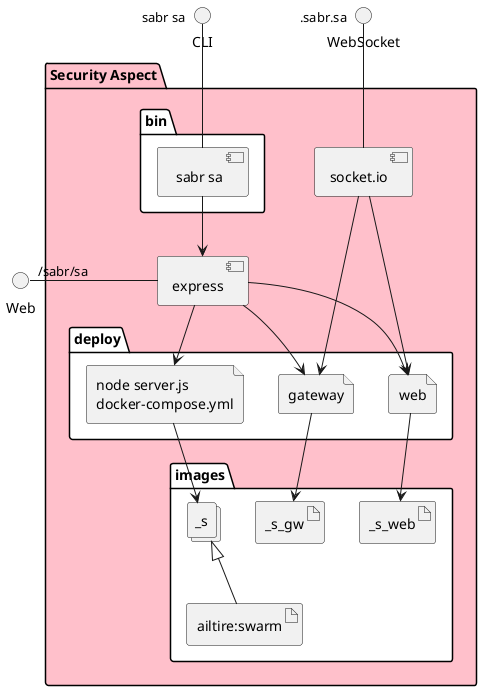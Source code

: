 @startuml
  interface CLI
  interface Web
  interface WebSocket
package "Security Aspect" #pink {
  component express as REST
  component socket.io as socket
  folder bin #ffffff {
    component " sabr sa" as binName
  }
  binName --> REST

  folder deploy #ffffff {
      file "node server.js\ndocker-compose.yml" as _s_container
      REST --> _s_container

  
    file "web" as web_container
    REST --> web_container
    socket ---> web_container
  
    file "gateway" as gateway_container
    REST --> gateway_container
    socket ---> gateway_container
  
  }
  folder images #ffffff {
    collections "_s" as _simage
    artifact "ailtire:swarm" as ailtireswarm
    _simage <|-- ailtireswarm
    _s_container --> _simage

  
      artifact _s_web
      web_container --> _s_web
    
      artifact _s_gw
      gateway_container --> _s_gw
    
  }
}
CLI " sabr sa" -- binName
Web "/sabr/sa" - REST
WebSocket ".sabr.sa" -- socket

@enduml
